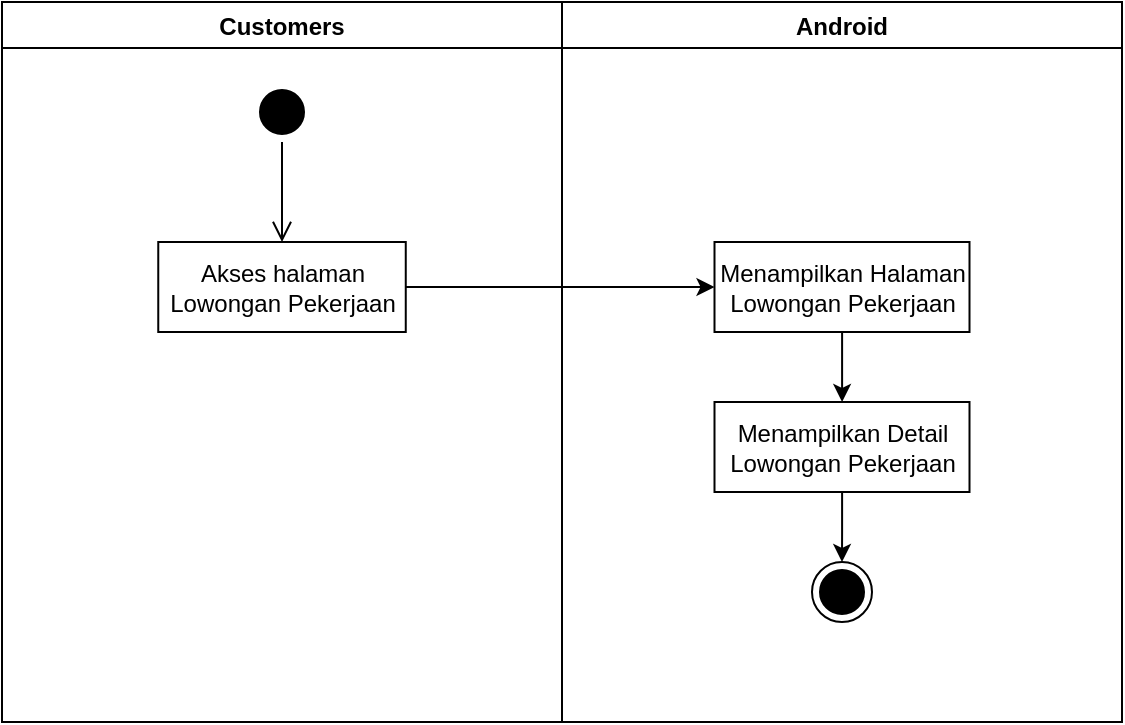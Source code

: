 <mxfile version="20.2.7" type="device"><diagram id="2RmygwClkOM2pQ8mb2o1" name="Halaman-1"><mxGraphModel dx="868" dy="393" grid="1" gridSize="10" guides="1" tooltips="1" connect="1" arrows="1" fold="1" page="1" pageScale="1" pageWidth="827" pageHeight="1169" math="0" shadow="0"><root><mxCell id="0"/><mxCell id="1" parent="0"/><mxCell id="3K6O3Ou7E23oBvAM8tAo-1" value="Android" style="swimlane;fillColor=none;startSize=23;" parent="1" vertex="1"><mxGeometry x="440" y="160" width="280" height="360" as="geometry"/></mxCell><mxCell id="3K6O3Ou7E23oBvAM8tAo-2" style="edgeStyle=orthogonalEdgeStyle;rounded=0;orthogonalLoop=1;jettySize=auto;html=1;" parent="3K6O3Ou7E23oBvAM8tAo-1" source="3K6O3Ou7E23oBvAM8tAo-3" target="3K6O3Ou7E23oBvAM8tAo-6" edge="1"><mxGeometry relative="1" as="geometry"/></mxCell><mxCell id="3K6O3Ou7E23oBvAM8tAo-3" value="Menampilkan Halaman&lt;br&gt;Lowongan Pekerjaan" style="html=1;strokeColor=#000000;fillColor=default;" parent="3K6O3Ou7E23oBvAM8tAo-1" vertex="1"><mxGeometry x="76.25" y="120" width="127.5" height="45" as="geometry"/></mxCell><mxCell id="3K6O3Ou7E23oBvAM8tAo-4" value="" style="ellipse;html=1;shape=endState;fillColor=#000000;strokeColor=#000000;" parent="3K6O3Ou7E23oBvAM8tAo-1" vertex="1"><mxGeometry x="125" y="280" width="30" height="30" as="geometry"/></mxCell><mxCell id="3K6O3Ou7E23oBvAM8tAo-5" style="edgeStyle=orthogonalEdgeStyle;rounded=0;orthogonalLoop=1;jettySize=auto;html=1;" parent="3K6O3Ou7E23oBvAM8tAo-1" source="3K6O3Ou7E23oBvAM8tAo-6" target="3K6O3Ou7E23oBvAM8tAo-4" edge="1"><mxGeometry relative="1" as="geometry"/></mxCell><mxCell id="3K6O3Ou7E23oBvAM8tAo-6" value="Menampilkan Detail&lt;br&gt;Lowongan Pekerjaan" style="html=1;strokeColor=#000000;fillColor=default;" parent="3K6O3Ou7E23oBvAM8tAo-1" vertex="1"><mxGeometry x="76.25" y="200" width="127.5" height="45" as="geometry"/></mxCell><mxCell id="3K6O3Ou7E23oBvAM8tAo-7" value="Customers" style="swimlane;fillColor=none;" parent="1" vertex="1"><mxGeometry x="160" y="160" width="280" height="360" as="geometry"/></mxCell><mxCell id="3K6O3Ou7E23oBvAM8tAo-8" value="" style="ellipse;html=1;shape=startState;fillColor=#000000;strokeColor=#000000;" parent="3K6O3Ou7E23oBvAM8tAo-7" vertex="1"><mxGeometry x="125" y="40" width="30" height="30" as="geometry"/></mxCell><mxCell id="3K6O3Ou7E23oBvAM8tAo-9" value="" style="edgeStyle=orthogonalEdgeStyle;html=1;verticalAlign=bottom;endArrow=open;endSize=8;strokeColor=#000000;rounded=0;" parent="3K6O3Ou7E23oBvAM8tAo-7" source="3K6O3Ou7E23oBvAM8tAo-8" edge="1"><mxGeometry relative="1" as="geometry"><mxPoint x="140" y="120" as="targetPoint"/></mxGeometry></mxCell><mxCell id="3K6O3Ou7E23oBvAM8tAo-10" value="Akses halaman&lt;br&gt;Lowongan Pekerjaan" style="html=1;strokeColor=#000000;fillColor=default;" parent="3K6O3Ou7E23oBvAM8tAo-7" vertex="1"><mxGeometry x="78.13" y="120" width="123.75" height="45" as="geometry"/></mxCell><mxCell id="3K6O3Ou7E23oBvAM8tAo-11" style="edgeStyle=orthogonalEdgeStyle;rounded=0;orthogonalLoop=1;jettySize=auto;html=1;exitX=1;exitY=0.5;exitDx=0;exitDy=0;strokeColor=#000000;entryX=0;entryY=0.5;entryDx=0;entryDy=0;" parent="1" source="3K6O3Ou7E23oBvAM8tAo-10" target="3K6O3Ou7E23oBvAM8tAo-3" edge="1"><mxGeometry relative="1" as="geometry"><mxPoint x="560" y="225" as="targetPoint"/><Array as="points"><mxPoint x="500" y="303"/><mxPoint x="510" y="303"/></Array></mxGeometry></mxCell></root></mxGraphModel></diagram></mxfile>